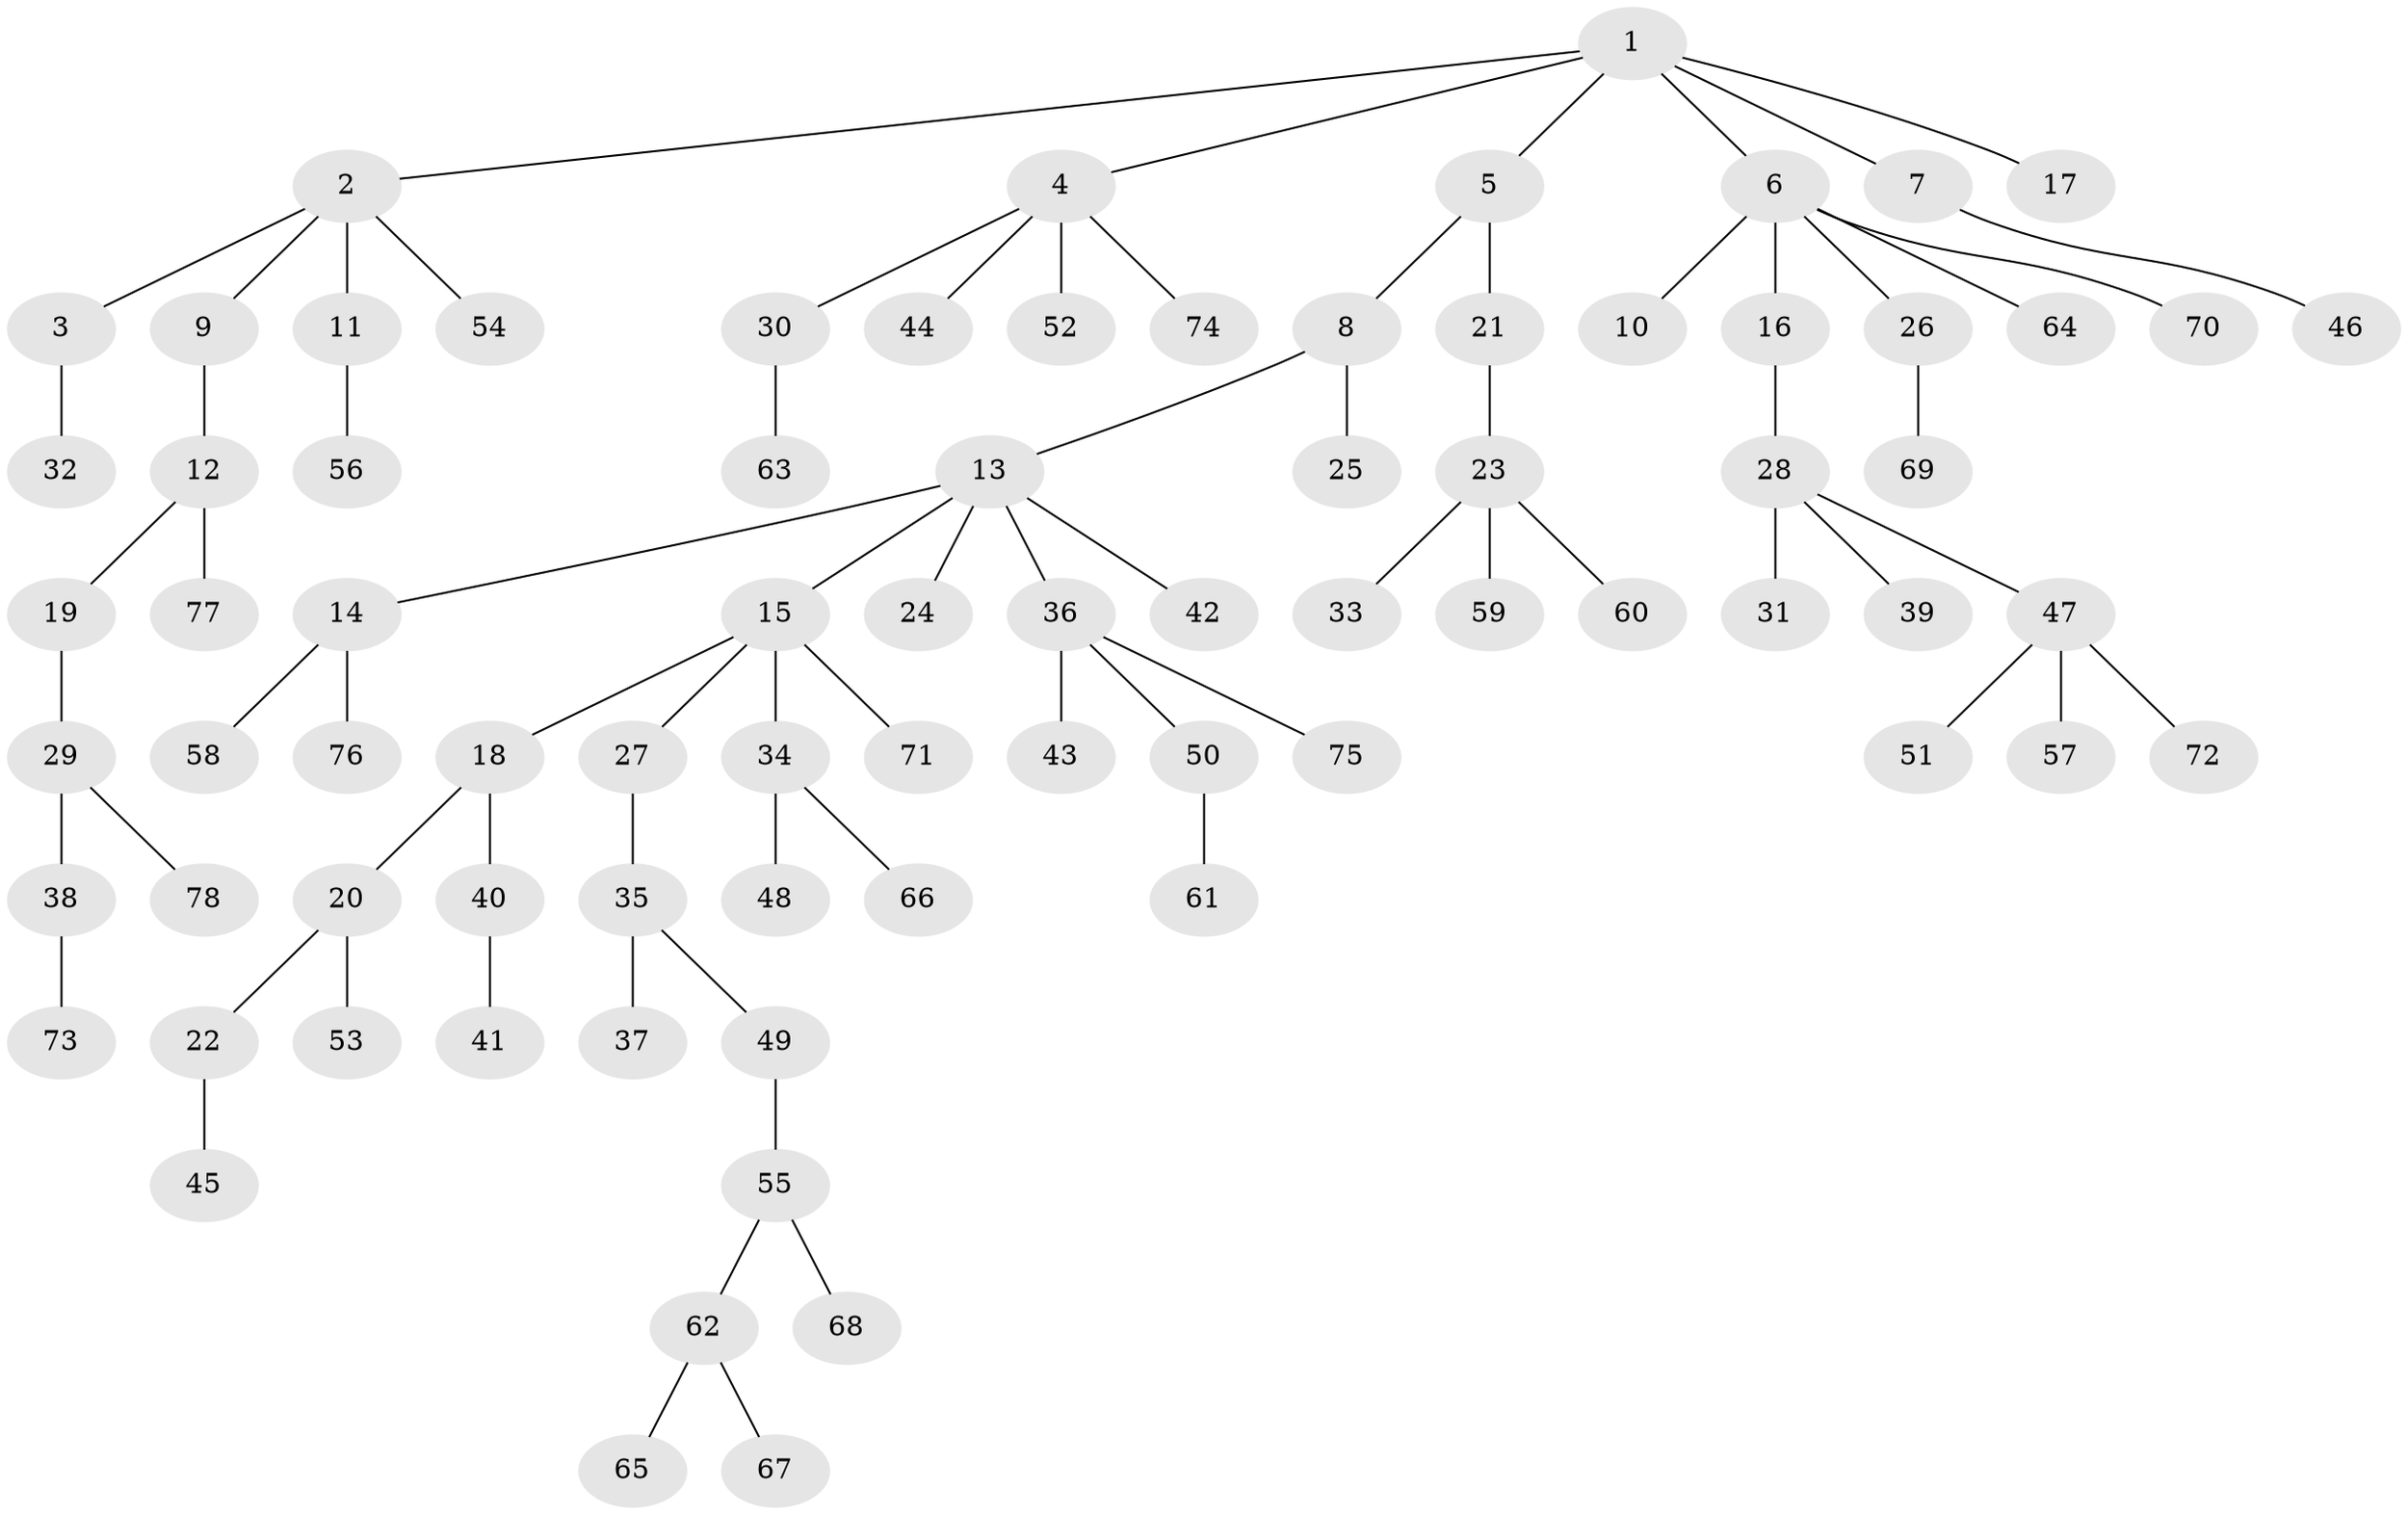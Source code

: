 // coarse degree distribution, {5: 0.03773584905660377, 1: 0.5849056603773585, 4: 0.03773584905660377, 3: 0.11320754716981132, 6: 0.03773584905660377, 2: 0.16981132075471697, 7: 0.018867924528301886}
// Generated by graph-tools (version 1.1) at 2025/24/03/03/25 07:24:07]
// undirected, 78 vertices, 77 edges
graph export_dot {
graph [start="1"]
  node [color=gray90,style=filled];
  1;
  2;
  3;
  4;
  5;
  6;
  7;
  8;
  9;
  10;
  11;
  12;
  13;
  14;
  15;
  16;
  17;
  18;
  19;
  20;
  21;
  22;
  23;
  24;
  25;
  26;
  27;
  28;
  29;
  30;
  31;
  32;
  33;
  34;
  35;
  36;
  37;
  38;
  39;
  40;
  41;
  42;
  43;
  44;
  45;
  46;
  47;
  48;
  49;
  50;
  51;
  52;
  53;
  54;
  55;
  56;
  57;
  58;
  59;
  60;
  61;
  62;
  63;
  64;
  65;
  66;
  67;
  68;
  69;
  70;
  71;
  72;
  73;
  74;
  75;
  76;
  77;
  78;
  1 -- 2;
  1 -- 4;
  1 -- 5;
  1 -- 6;
  1 -- 7;
  1 -- 17;
  2 -- 3;
  2 -- 9;
  2 -- 11;
  2 -- 54;
  3 -- 32;
  4 -- 30;
  4 -- 44;
  4 -- 52;
  4 -- 74;
  5 -- 8;
  5 -- 21;
  6 -- 10;
  6 -- 16;
  6 -- 26;
  6 -- 64;
  6 -- 70;
  7 -- 46;
  8 -- 13;
  8 -- 25;
  9 -- 12;
  11 -- 56;
  12 -- 19;
  12 -- 77;
  13 -- 14;
  13 -- 15;
  13 -- 24;
  13 -- 36;
  13 -- 42;
  14 -- 58;
  14 -- 76;
  15 -- 18;
  15 -- 27;
  15 -- 34;
  15 -- 71;
  16 -- 28;
  18 -- 20;
  18 -- 40;
  19 -- 29;
  20 -- 22;
  20 -- 53;
  21 -- 23;
  22 -- 45;
  23 -- 33;
  23 -- 59;
  23 -- 60;
  26 -- 69;
  27 -- 35;
  28 -- 31;
  28 -- 39;
  28 -- 47;
  29 -- 38;
  29 -- 78;
  30 -- 63;
  34 -- 48;
  34 -- 66;
  35 -- 37;
  35 -- 49;
  36 -- 43;
  36 -- 50;
  36 -- 75;
  38 -- 73;
  40 -- 41;
  47 -- 51;
  47 -- 57;
  47 -- 72;
  49 -- 55;
  50 -- 61;
  55 -- 62;
  55 -- 68;
  62 -- 65;
  62 -- 67;
}
